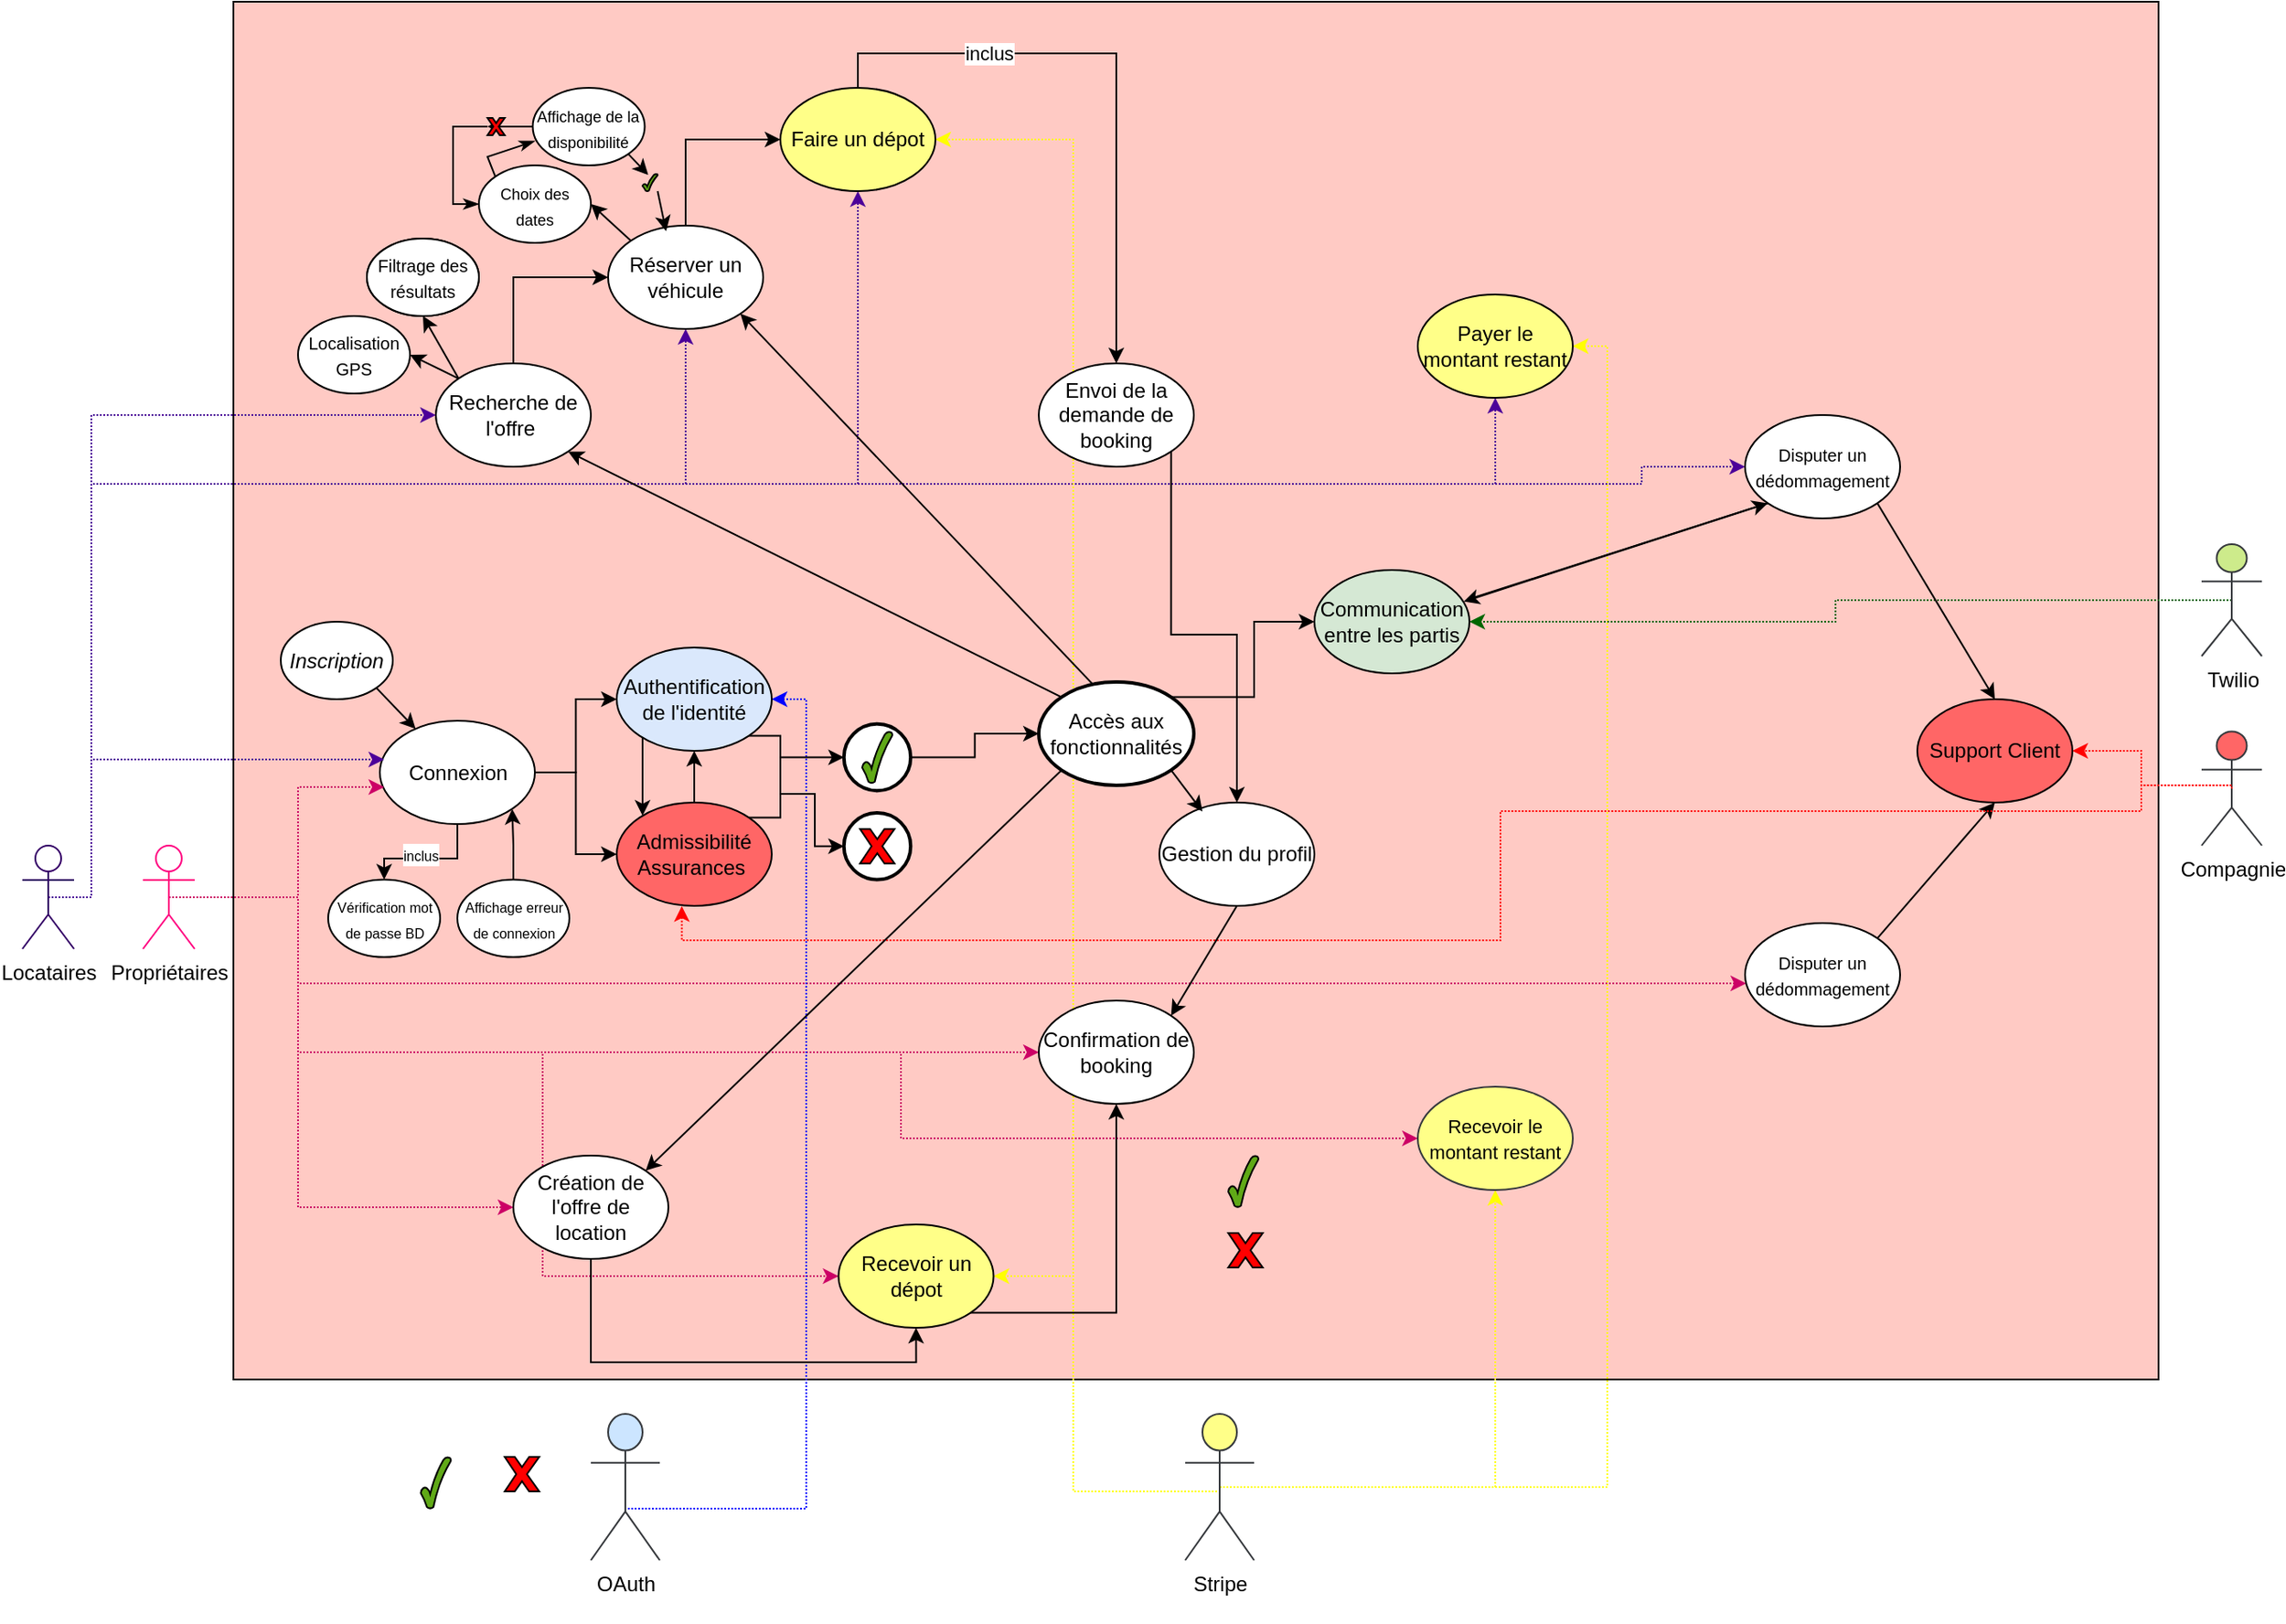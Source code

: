 <mxfile version="24.4.4" type="github">
  <diagram id="R2lEEEUBdFMjLlhIrx00" name="Page-1">
    <mxGraphModel dx="2284" dy="780" grid="1" gridSize="10" guides="1" tooltips="1" connect="1" arrows="1" fold="1" page="1" pageScale="1" pageWidth="850" pageHeight="1100" math="0" shadow="0" extFonts="Permanent Marker^https://fonts.googleapis.com/css?family=Permanent+Marker">
      <root>
        <mxCell id="0" />
        <mxCell id="1" parent="0" />
        <mxCell id="8UbPj4sn8m6KC2orrcHc-167" value="" style="rounded=0;whiteSpace=wrap;html=1;fillColor=#FFCAC4;" parent="1" vertex="1">
          <mxGeometry x="102.5" y="60" width="1117.5" height="800" as="geometry" />
        </mxCell>
        <mxCell id="8UbPj4sn8m6KC2orrcHc-104" value="" style="edgeStyle=orthogonalEdgeStyle;rounded=0;orthogonalLoop=1;jettySize=auto;html=1;" parent="1" source="8UbPj4sn8m6KC2orrcHc-20" target="8UbPj4sn8m6KC2orrcHc-78" edge="1">
          <mxGeometry relative="1" as="geometry" />
        </mxCell>
        <mxCell id="8UbPj4sn8m6KC2orrcHc-106" style="edgeStyle=orthogonalEdgeStyle;rounded=0;orthogonalLoop=1;jettySize=auto;html=1;entryX=0;entryY=0.5;entryDx=0;entryDy=0;" parent="1" source="8UbPj4sn8m6KC2orrcHc-20" target="8UbPj4sn8m6KC2orrcHc-74" edge="1">
          <mxGeometry relative="1" as="geometry" />
        </mxCell>
        <mxCell id="8UbPj4sn8m6KC2orrcHc-134" style="edgeStyle=orthogonalEdgeStyle;rounded=0;orthogonalLoop=1;jettySize=auto;html=1;exitX=0.5;exitY=1;exitDx=0;exitDy=0;entryX=0.5;entryY=0;entryDx=0;entryDy=0;" parent="1" source="8UbPj4sn8m6KC2orrcHc-20" target="8UbPj4sn8m6KC2orrcHc-72" edge="1">
          <mxGeometry relative="1" as="geometry" />
        </mxCell>
        <mxCell id="8UbPj4sn8m6KC2orrcHc-166" value="&lt;font style=&quot;font-size: 8px;&quot;&gt;inclus&lt;/font&gt;" style="edgeLabel;html=1;align=center;verticalAlign=middle;resizable=0;points=[];" parent="8UbPj4sn8m6KC2orrcHc-134" vertex="1" connectable="0">
          <mxGeometry x="-0.138" relative="1" as="geometry">
            <mxPoint x="-10" y="-3" as="offset" />
          </mxGeometry>
        </mxCell>
        <mxCell id="8UbPj4sn8m6KC2orrcHc-20" value="Connexion" style="ellipse;whiteSpace=wrap;html=1;" parent="1" vertex="1">
          <mxGeometry x="187.5" y="477.5" width="90" height="60" as="geometry" />
        </mxCell>
        <mxCell id="8UbPj4sn8m6KC2orrcHc-121" style="edgeStyle=orthogonalEdgeStyle;rounded=0;orthogonalLoop=1;jettySize=auto;html=1;exitX=0.5;exitY=0.5;exitDx=0;exitDy=0;exitPerimeter=0;entryX=0.5;entryY=1;entryDx=0;entryDy=0;strokeColor=#4C0099;dashed=1;dashPattern=1 1;" parent="1" source="8UbPj4sn8m6KC2orrcHc-21" target="8UbPj4sn8m6KC2orrcHc-68" edge="1">
          <mxGeometry relative="1" as="geometry">
            <Array as="points">
              <mxPoint x="20" y="580" />
              <mxPoint x="20" y="340" />
              <mxPoint x="365" y="340" />
            </Array>
          </mxGeometry>
        </mxCell>
        <mxCell id="8UbPj4sn8m6KC2orrcHc-122" style="edgeStyle=orthogonalEdgeStyle;rounded=0;orthogonalLoop=1;jettySize=auto;html=1;exitX=0.5;exitY=0.5;exitDx=0;exitDy=0;exitPerimeter=0;entryX=0.5;entryY=1;entryDx=0;entryDy=0;strokeColor=#4C0099;dashed=1;dashPattern=1 1;" parent="1" source="8UbPj4sn8m6KC2orrcHc-21" target="8UbPj4sn8m6KC2orrcHc-69" edge="1">
          <mxGeometry relative="1" as="geometry">
            <Array as="points">
              <mxPoint x="20" y="580" />
              <mxPoint x="20" y="340" />
              <mxPoint x="465" y="340" />
            </Array>
          </mxGeometry>
        </mxCell>
        <mxCell id="8UbPj4sn8m6KC2orrcHc-123" style="edgeStyle=orthogonalEdgeStyle;rounded=0;orthogonalLoop=1;jettySize=auto;html=1;exitX=0.5;exitY=0.5;exitDx=0;exitDy=0;exitPerimeter=0;entryX=0.5;entryY=1;entryDx=0;entryDy=0;strokeColor=#4C0099;dashed=1;dashPattern=1 1;" parent="1" source="8UbPj4sn8m6KC2orrcHc-21" target="8UbPj4sn8m6KC2orrcHc-70" edge="1">
          <mxGeometry relative="1" as="geometry">
            <Array as="points">
              <mxPoint x="20" y="580" />
              <mxPoint x="20" y="340" />
              <mxPoint x="835" y="340" />
            </Array>
          </mxGeometry>
        </mxCell>
        <mxCell id="8UbPj4sn8m6KC2orrcHc-124" style="edgeStyle=orthogonalEdgeStyle;rounded=0;orthogonalLoop=1;jettySize=auto;html=1;exitX=0.5;exitY=0.5;exitDx=0;exitDy=0;exitPerimeter=0;entryX=0;entryY=0.5;entryDx=0;entryDy=0;strokeColor=#4C0099;dashed=1;dashPattern=1 1;" parent="1" source="8UbPj4sn8m6KC2orrcHc-21" target="8UbPj4sn8m6KC2orrcHc-55" edge="1">
          <mxGeometry relative="1" as="geometry">
            <Array as="points">
              <mxPoint x="20" y="580" />
              <mxPoint x="20" y="300" />
            </Array>
          </mxGeometry>
        </mxCell>
        <mxCell id="8UbPj4sn8m6KC2orrcHc-141" style="edgeStyle=orthogonalEdgeStyle;rounded=0;orthogonalLoop=1;jettySize=auto;html=1;exitX=0.5;exitY=0.5;exitDx=0;exitDy=0;exitPerimeter=0;entryX=0;entryY=0.5;entryDx=0;entryDy=0;strokeColor=#4C0099;dashed=1;dashPattern=1 1;" parent="1" source="8UbPj4sn8m6KC2orrcHc-21" target="8UbPj4sn8m6KC2orrcHc-79" edge="1">
          <mxGeometry relative="1" as="geometry">
            <Array as="points">
              <mxPoint x="20" y="580" />
              <mxPoint x="20" y="340" />
              <mxPoint x="920" y="340" />
              <mxPoint x="920" y="330" />
            </Array>
          </mxGeometry>
        </mxCell>
        <mxCell id="ww85tFQXNr1Mdo3t6wqq-46" style="edgeStyle=orthogonalEdgeStyle;rounded=0;orthogonalLoop=1;jettySize=auto;html=1;exitX=0.5;exitY=0.5;exitDx=0;exitDy=0;exitPerimeter=0;strokeColor=#4C0099;dashed=1;dashPattern=1 1;" edge="1" parent="1" source="8UbPj4sn8m6KC2orrcHc-21">
          <mxGeometry relative="1" as="geometry">
            <mxPoint x="190" y="500" as="targetPoint" />
            <Array as="points">
              <mxPoint x="20" y="580" />
              <mxPoint x="20" y="500" />
              <mxPoint x="187" y="500" />
            </Array>
          </mxGeometry>
        </mxCell>
        <mxCell id="8UbPj4sn8m6KC2orrcHc-21" value="Locataires" style="shape=umlActor;verticalLabelPosition=bottom;verticalAlign=top;html=1;outlineConnect=0;strokeColor=#330066;" parent="1" vertex="1">
          <mxGeometry x="-20" y="550" width="30" height="60" as="geometry" />
        </mxCell>
        <mxCell id="8UbPj4sn8m6KC2orrcHc-135" style="edgeStyle=orthogonalEdgeStyle;rounded=0;orthogonalLoop=1;jettySize=auto;html=1;exitX=0.5;exitY=0.5;exitDx=0;exitDy=0;exitPerimeter=0;entryX=0;entryY=0.5;entryDx=0;entryDy=0;strokeColor=#CC0066;dashed=1;dashPattern=1 1;" parent="1" source="8UbPj4sn8m6KC2orrcHc-22" target="8UbPj4sn8m6KC2orrcHc-73" edge="1">
          <mxGeometry relative="1" as="geometry">
            <Array as="points">
              <mxPoint x="140" y="580" />
              <mxPoint x="140" y="760" />
            </Array>
          </mxGeometry>
        </mxCell>
        <mxCell id="8UbPj4sn8m6KC2orrcHc-136" style="edgeStyle=orthogonalEdgeStyle;rounded=0;orthogonalLoop=1;jettySize=auto;html=1;exitX=0.5;exitY=0.5;exitDx=0;exitDy=0;exitPerimeter=0;entryX=0;entryY=0.5;entryDx=0;entryDy=0;strokeColor=#CC0066;dashed=1;dashPattern=1 1;" parent="1" source="8UbPj4sn8m6KC2orrcHc-22" target="8UbPj4sn8m6KC2orrcHc-28" edge="1">
          <mxGeometry relative="1" as="geometry">
            <Array as="points">
              <mxPoint x="140" y="580" />
              <mxPoint x="140" y="670" />
            </Array>
          </mxGeometry>
        </mxCell>
        <mxCell id="8UbPj4sn8m6KC2orrcHc-137" style="edgeStyle=orthogonalEdgeStyle;rounded=0;orthogonalLoop=1;jettySize=auto;html=1;exitX=0.5;exitY=0.5;exitDx=0;exitDy=0;exitPerimeter=0;entryX=0;entryY=0.5;entryDx=0;entryDy=0;strokeColor=#CC0066;dashed=1;dashPattern=1 1;" parent="1" source="8UbPj4sn8m6KC2orrcHc-22" target="8UbPj4sn8m6KC2orrcHc-82" edge="1">
          <mxGeometry relative="1" as="geometry">
            <Array as="points">
              <mxPoint x="140" y="580" />
              <mxPoint x="140" y="670" />
              <mxPoint x="282" y="670" />
              <mxPoint x="282" y="800" />
            </Array>
          </mxGeometry>
        </mxCell>
        <mxCell id="8UbPj4sn8m6KC2orrcHc-138" style="edgeStyle=orthogonalEdgeStyle;rounded=0;orthogonalLoop=1;jettySize=auto;html=1;exitX=0.5;exitY=0.5;exitDx=0;exitDy=0;exitPerimeter=0;entryX=0;entryY=0.5;entryDx=0;entryDy=0;strokeColor=#CC0066;dashed=1;dashPattern=1 1;" parent="1" source="8UbPj4sn8m6KC2orrcHc-22" target="8UbPj4sn8m6KC2orrcHc-83" edge="1">
          <mxGeometry relative="1" as="geometry">
            <Array as="points">
              <mxPoint x="140" y="580" />
              <mxPoint x="140" y="670" />
              <mxPoint x="490" y="670" />
              <mxPoint x="490" y="720" />
            </Array>
          </mxGeometry>
        </mxCell>
        <mxCell id="8UbPj4sn8m6KC2orrcHc-157" style="edgeStyle=orthogonalEdgeStyle;rounded=0;orthogonalLoop=1;jettySize=auto;html=1;exitX=0.5;exitY=0.5;exitDx=0;exitDy=0;exitPerimeter=0;strokeColor=#CC0066;dashed=1;dashPattern=1 1;" parent="1" source="8UbPj4sn8m6KC2orrcHc-22" target="8UbPj4sn8m6KC2orrcHc-76" edge="1">
          <mxGeometry relative="1" as="geometry">
            <Array as="points">
              <mxPoint x="140" y="580" />
              <mxPoint x="140" y="630" />
            </Array>
          </mxGeometry>
        </mxCell>
        <mxCell id="ww85tFQXNr1Mdo3t6wqq-47" style="edgeStyle=orthogonalEdgeStyle;rounded=0;orthogonalLoop=1;jettySize=auto;html=1;exitX=0.5;exitY=0.5;exitDx=0;exitDy=0;exitPerimeter=0;dashed=1;dashPattern=1 1;strokeColor=#CC0066;" edge="1" parent="1" source="8UbPj4sn8m6KC2orrcHc-22">
          <mxGeometry relative="1" as="geometry">
            <mxPoint x="190" y="516" as="targetPoint" />
            <Array as="points">
              <mxPoint x="140" y="580" />
              <mxPoint x="140" y="516" />
            </Array>
          </mxGeometry>
        </mxCell>
        <mxCell id="8UbPj4sn8m6KC2orrcHc-22" value="Propriétaires" style="shape=umlActor;verticalLabelPosition=bottom;verticalAlign=top;html=1;outlineConnect=0;strokeColor=#FF0080;" parent="1" vertex="1">
          <mxGeometry x="50" y="550" width="30" height="60" as="geometry" />
        </mxCell>
        <mxCell id="8UbPj4sn8m6KC2orrcHc-128" style="edgeStyle=orthogonalEdgeStyle;rounded=0;orthogonalLoop=1;jettySize=auto;html=1;exitX=0.5;exitY=0.5;exitDx=0;exitDy=0;exitPerimeter=0;entryX=0.5;entryY=1;entryDx=0;entryDy=0;dashed=1;dashPattern=1 1;strokeColor=#FFFF00;" parent="1" source="8UbPj4sn8m6KC2orrcHc-23" target="8UbPj4sn8m6KC2orrcHc-83" edge="1">
          <mxGeometry relative="1" as="geometry" />
        </mxCell>
        <mxCell id="8UbPj4sn8m6KC2orrcHc-129" style="edgeStyle=orthogonalEdgeStyle;rounded=0;orthogonalLoop=1;jettySize=auto;html=1;exitX=0.5;exitY=0.5;exitDx=0;exitDy=0;exitPerimeter=0;entryX=1;entryY=0.5;entryDx=0;entryDy=0;dashed=1;dashPattern=1 1;strokeColor=#FFFF00;" parent="1" source="8UbPj4sn8m6KC2orrcHc-23" target="8UbPj4sn8m6KC2orrcHc-70" edge="1">
          <mxGeometry relative="1" as="geometry" />
        </mxCell>
        <mxCell id="8UbPj4sn8m6KC2orrcHc-130" style="edgeStyle=orthogonalEdgeStyle;rounded=0;orthogonalLoop=1;jettySize=auto;html=1;exitX=0.5;exitY=0.5;exitDx=0;exitDy=0;exitPerimeter=0;entryX=1;entryY=0.5;entryDx=0;entryDy=0;dashed=1;dashPattern=1 1;strokeColor=#FFFF00;" parent="1" source="8UbPj4sn8m6KC2orrcHc-23" target="8UbPj4sn8m6KC2orrcHc-82" edge="1">
          <mxGeometry relative="1" as="geometry">
            <Array as="points">
              <mxPoint x="590" y="925" />
              <mxPoint x="590" y="800" />
            </Array>
          </mxGeometry>
        </mxCell>
        <mxCell id="8UbPj4sn8m6KC2orrcHc-131" style="edgeStyle=orthogonalEdgeStyle;rounded=0;orthogonalLoop=1;jettySize=auto;html=1;exitX=0.5;exitY=0.5;exitDx=0;exitDy=0;exitPerimeter=0;entryX=1;entryY=0.5;entryDx=0;entryDy=0;dashed=1;dashPattern=1 1;strokeColor=#FFFF00;" parent="1" source="8UbPj4sn8m6KC2orrcHc-23" target="8UbPj4sn8m6KC2orrcHc-69" edge="1">
          <mxGeometry relative="1" as="geometry">
            <Array as="points">
              <mxPoint x="590" y="925" />
              <mxPoint x="590" y="140" />
            </Array>
          </mxGeometry>
        </mxCell>
        <mxCell id="8UbPj4sn8m6KC2orrcHc-23" value="Stripe&lt;div&gt;&lt;br&gt;&lt;/div&gt;" style="shape=umlActor;verticalLabelPosition=bottom;verticalAlign=top;html=1;outlineConnect=0;fillColor=#ffff88;strokeColor=#36393d;" parent="1" vertex="1">
          <mxGeometry x="655" y="880" width="40" height="85" as="geometry" />
        </mxCell>
        <mxCell id="8UbPj4sn8m6KC2orrcHc-126" style="edgeStyle=orthogonalEdgeStyle;rounded=0;orthogonalLoop=1;jettySize=auto;html=1;exitX=0.5;exitY=0.5;exitDx=0;exitDy=0;exitPerimeter=0;entryX=1;entryY=0.5;entryDx=0;entryDy=0;dashed=1;dashPattern=1 1;fillColor=#cdeb8b;strokeColor=#006600;" parent="1" source="8UbPj4sn8m6KC2orrcHc-24" target="8UbPj4sn8m6KC2orrcHc-71" edge="1">
          <mxGeometry relative="1" as="geometry" />
        </mxCell>
        <mxCell id="8UbPj4sn8m6KC2orrcHc-24" value="Twilio" style="shape=umlActor;verticalLabelPosition=bottom;verticalAlign=top;html=1;outlineConnect=0;fillColor=#cdeb8b;strokeColor=#36393d;" parent="1" vertex="1">
          <mxGeometry x="1245" y="375" width="35" height="65" as="geometry" />
        </mxCell>
        <mxCell id="8UbPj4sn8m6KC2orrcHc-132" style="edgeStyle=orthogonalEdgeStyle;rounded=0;orthogonalLoop=1;jettySize=auto;html=1;exitX=0.5;exitY=0.5;exitDx=0;exitDy=0;exitPerimeter=0;entryX=1;entryY=0.5;entryDx=0;entryDy=0;dashed=1;dashPattern=1 1;strokeColor=#0000FF;" parent="1" source="8UbPj4sn8m6KC2orrcHc-25" target="8UbPj4sn8m6KC2orrcHc-78" edge="1">
          <mxGeometry relative="1" as="geometry">
            <Array as="points">
              <mxPoint x="435" y="935" />
              <mxPoint x="435" y="465" />
            </Array>
          </mxGeometry>
        </mxCell>
        <mxCell id="8UbPj4sn8m6KC2orrcHc-25" value="OAuth" style="shape=umlActor;verticalLabelPosition=bottom;verticalAlign=top;html=1;outlineConnect=0;fillColor=#cce5ff;strokeColor=#36393d;" parent="1" vertex="1">
          <mxGeometry x="310" y="880" width="40" height="85" as="geometry" />
        </mxCell>
        <mxCell id="8UbPj4sn8m6KC2orrcHc-127" style="edgeStyle=orthogonalEdgeStyle;rounded=0;orthogonalLoop=1;jettySize=auto;html=1;exitX=0.5;exitY=0.5;exitDx=0;exitDy=0;exitPerimeter=0;entryX=1;entryY=0.5;entryDx=0;entryDy=0;dashed=1;dashPattern=1 1;strokeColor=#FF0000;" parent="1" source="8UbPj4sn8m6KC2orrcHc-27" target="8UbPj4sn8m6KC2orrcHc-75" edge="1">
          <mxGeometry relative="1" as="geometry">
            <Array as="points">
              <mxPoint x="1210" y="515" />
              <mxPoint x="1210" y="495" />
            </Array>
          </mxGeometry>
        </mxCell>
        <mxCell id="8UbPj4sn8m6KC2orrcHc-27" value="Compagnie&lt;div&gt;&lt;br&gt;&lt;/div&gt;" style="shape=umlActor;verticalLabelPosition=bottom;verticalAlign=top;html=1;outlineConnect=0;fillColor=#FF6666;strokeColor=#36393d;" parent="1" vertex="1">
          <mxGeometry x="1245" y="483.75" width="35" height="66.25" as="geometry" />
        </mxCell>
        <mxCell id="8UbPj4sn8m6KC2orrcHc-28" value="Confirmation de booking" style="ellipse;whiteSpace=wrap;html=1;strokeColor=#000000;" parent="1" vertex="1">
          <mxGeometry x="570" y="640" width="90" height="60" as="geometry" />
        </mxCell>
        <mxCell id="8UbPj4sn8m6KC2orrcHc-171" style="edgeStyle=orthogonalEdgeStyle;rounded=0;orthogonalLoop=1;jettySize=auto;html=1;exitX=0.5;exitY=0;exitDx=0;exitDy=0;entryX=0;entryY=0.5;entryDx=0;entryDy=0;" parent="1" source="8UbPj4sn8m6KC2orrcHc-55" target="8UbPj4sn8m6KC2orrcHc-68" edge="1">
          <mxGeometry relative="1" as="geometry" />
        </mxCell>
        <mxCell id="ww85tFQXNr1Mdo3t6wqq-34" style="edgeStyle=none;rounded=0;orthogonalLoop=1;jettySize=auto;html=1;exitX=0;exitY=0;exitDx=0;exitDy=0;entryX=0.5;entryY=1;entryDx=0;entryDy=0;" edge="1" parent="1" source="8UbPj4sn8m6KC2orrcHc-55" target="ww85tFQXNr1Mdo3t6wqq-3">
          <mxGeometry relative="1" as="geometry" />
        </mxCell>
        <mxCell id="ww85tFQXNr1Mdo3t6wqq-35" style="edgeStyle=none;rounded=0;orthogonalLoop=1;jettySize=auto;html=1;exitX=0;exitY=0;exitDx=0;exitDy=0;entryX=1;entryY=0.5;entryDx=0;entryDy=0;" edge="1" parent="1" source="8UbPj4sn8m6KC2orrcHc-55" target="ww85tFQXNr1Mdo3t6wqq-1">
          <mxGeometry relative="1" as="geometry" />
        </mxCell>
        <mxCell id="8UbPj4sn8m6KC2orrcHc-55" value="Recherche de l&#39;offre&amp;nbsp;" style="ellipse;whiteSpace=wrap;html=1;strokeColor=#000000;" parent="1" vertex="1">
          <mxGeometry x="220" y="270" width="90" height="60" as="geometry" />
        </mxCell>
        <mxCell id="8UbPj4sn8m6KC2orrcHc-169" style="edgeStyle=orthogonalEdgeStyle;rounded=0;orthogonalLoop=1;jettySize=auto;html=1;exitX=0.5;exitY=0;exitDx=0;exitDy=0;entryX=0;entryY=0.5;entryDx=0;entryDy=0;" parent="1" source="8UbPj4sn8m6KC2orrcHc-68" target="8UbPj4sn8m6KC2orrcHc-69" edge="1">
          <mxGeometry relative="1" as="geometry" />
        </mxCell>
        <mxCell id="ww85tFQXNr1Mdo3t6wqq-12" style="edgeStyle=none;rounded=0;orthogonalLoop=1;jettySize=auto;html=1;exitX=0;exitY=0;exitDx=0;exitDy=0;entryX=1;entryY=0.5;entryDx=0;entryDy=0;" edge="1" parent="1" source="8UbPj4sn8m6KC2orrcHc-68" target="ww85tFQXNr1Mdo3t6wqq-4">
          <mxGeometry relative="1" as="geometry" />
        </mxCell>
        <mxCell id="8UbPj4sn8m6KC2orrcHc-68" value="Réserver un véhicule" style="ellipse;whiteSpace=wrap;html=1;strokeColor=#000000;" parent="1" vertex="1">
          <mxGeometry x="320" y="190" width="90" height="60" as="geometry" />
        </mxCell>
        <mxCell id="8UbPj4sn8m6KC2orrcHc-144" style="edgeStyle=orthogonalEdgeStyle;rounded=0;orthogonalLoop=1;jettySize=auto;html=1;exitX=0.5;exitY=0;exitDx=0;exitDy=0;entryX=0.5;entryY=0;entryDx=0;entryDy=0;" parent="1" source="8UbPj4sn8m6KC2orrcHc-69" target="8UbPj4sn8m6KC2orrcHc-92" edge="1">
          <mxGeometry relative="1" as="geometry" />
        </mxCell>
        <mxCell id="8UbPj4sn8m6KC2orrcHc-145" value="inclus" style="edgeLabel;html=1;align=center;verticalAlign=middle;resizable=0;points=[];" parent="8UbPj4sn8m6KC2orrcHc-144" vertex="1" connectable="0">
          <mxGeometry x="-0.452" relative="1" as="geometry">
            <mxPoint as="offset" />
          </mxGeometry>
        </mxCell>
        <mxCell id="8UbPj4sn8m6KC2orrcHc-69" value="Faire un dépot" style="ellipse;whiteSpace=wrap;html=1;fillColor=#ffff88;strokeColor=#000000;" parent="1" vertex="1">
          <mxGeometry x="420" y="110" width="90" height="60" as="geometry" />
        </mxCell>
        <mxCell id="8UbPj4sn8m6KC2orrcHc-70" value="Payer le montant restant" style="ellipse;whiteSpace=wrap;html=1;fillColor=#ffff88;strokeColor=#000000;" parent="1" vertex="1">
          <mxGeometry x="790" y="230" width="90" height="60" as="geometry" />
        </mxCell>
        <mxCell id="ww85tFQXNr1Mdo3t6wqq-37" style="edgeStyle=none;rounded=0;orthogonalLoop=1;jettySize=auto;html=1;exitX=0.989;exitY=0.286;exitDx=0;exitDy=0;entryX=0;entryY=1;entryDx=0;entryDy=0;exitPerimeter=0;" edge="1" parent="1" source="8UbPj4sn8m6KC2orrcHc-71" target="8UbPj4sn8m6KC2orrcHc-79">
          <mxGeometry relative="1" as="geometry" />
        </mxCell>
        <mxCell id="8UbPj4sn8m6KC2orrcHc-71" value="Communication entre les partis" style="ellipse;whiteSpace=wrap;html=1;fillColor=#d5e8d4;strokeColor=#000000;" parent="1" vertex="1">
          <mxGeometry x="730" y="390" width="90" height="60" as="geometry" />
        </mxCell>
        <mxCell id="8UbPj4sn8m6KC2orrcHc-72" value="&lt;div style=&quot;&quot;&gt;&lt;span style=&quot;background-color: initial;&quot;&gt;&lt;font style=&quot;font-size: 8px;&quot;&gt;Vérification mot de passe BD&lt;/font&gt;&lt;/span&gt;&lt;/div&gt;" style="ellipse;whiteSpace=wrap;html=1;fillColor=#FFFFFF;strokeColor=#000000;align=center;" parent="1" vertex="1">
          <mxGeometry x="157.5" y="569.75" width="65" height="45" as="geometry" />
        </mxCell>
        <mxCell id="8UbPj4sn8m6KC2orrcHc-177" style="edgeStyle=orthogonalEdgeStyle;rounded=0;orthogonalLoop=1;jettySize=auto;html=1;exitX=0.5;exitY=1;exitDx=0;exitDy=0;entryX=0.5;entryY=1;entryDx=0;entryDy=0;" parent="1" source="8UbPj4sn8m6KC2orrcHc-73" target="8UbPj4sn8m6KC2orrcHc-82" edge="1">
          <mxGeometry relative="1" as="geometry" />
        </mxCell>
        <mxCell id="8UbPj4sn8m6KC2orrcHc-73" value="Création de l&#39;offre de location" style="ellipse;whiteSpace=wrap;html=1;strokeColor=#000000;" parent="1" vertex="1">
          <mxGeometry x="265" y="730" width="90" height="60" as="geometry" />
        </mxCell>
        <mxCell id="8UbPj4sn8m6KC2orrcHc-154" style="edgeStyle=orthogonalEdgeStyle;rounded=0;orthogonalLoop=1;jettySize=auto;html=1;exitX=0.5;exitY=0;exitDx=0;exitDy=0;entryX=0.5;entryY=1;entryDx=0;entryDy=0;" parent="1" source="8UbPj4sn8m6KC2orrcHc-74" target="8UbPj4sn8m6KC2orrcHc-78" edge="1">
          <mxGeometry relative="1" as="geometry" />
        </mxCell>
        <mxCell id="8UbPj4sn8m6KC2orrcHc-164" style="edgeStyle=orthogonalEdgeStyle;rounded=0;orthogonalLoop=1;jettySize=auto;html=1;exitX=1;exitY=0;exitDx=0;exitDy=0;entryX=0;entryY=0.5;entryDx=0;entryDy=0;" parent="1" source="8UbPj4sn8m6KC2orrcHc-74" target="8UbPj4sn8m6KC2orrcHc-150" edge="1">
          <mxGeometry relative="1" as="geometry">
            <Array as="points">
              <mxPoint x="420" y="534" />
              <mxPoint x="420" y="499" />
            </Array>
          </mxGeometry>
        </mxCell>
        <mxCell id="8UbPj4sn8m6KC2orrcHc-74" value="Admissibilité Assurances&amp;nbsp;" style="ellipse;whiteSpace=wrap;html=1;fillColor=#FF6666;strokeColor=#000000;" parent="1" vertex="1">
          <mxGeometry x="325" y="525" width="90" height="60" as="geometry" />
        </mxCell>
        <mxCell id="8UbPj4sn8m6KC2orrcHc-75" value="Support Client" style="ellipse;whiteSpace=wrap;html=1;fillColor=#FF6666;strokeColor=#000000;" parent="1" vertex="1">
          <mxGeometry x="1080" y="465" width="90" height="60" as="geometry" />
        </mxCell>
        <mxCell id="8UbPj4sn8m6KC2orrcHc-182" style="rounded=0;orthogonalLoop=1;jettySize=auto;html=1;exitX=1;exitY=0;exitDx=0;exitDy=0;entryX=0.5;entryY=1;entryDx=0;entryDy=0;" parent="1" source="8UbPj4sn8m6KC2orrcHc-76" target="8UbPj4sn8m6KC2orrcHc-75" edge="1">
          <mxGeometry relative="1" as="geometry" />
        </mxCell>
        <mxCell id="8UbPj4sn8m6KC2orrcHc-76" value="&lt;font style=&quot;font-size: 10px;&quot;&gt;Disputer un dédommagement&lt;/font&gt;" style="ellipse;whiteSpace=wrap;html=1;strokeColor=#000000;" parent="1" vertex="1">
          <mxGeometry x="980" y="595" width="90" height="60" as="geometry" />
        </mxCell>
        <mxCell id="8UbPj4sn8m6KC2orrcHc-153" style="edgeStyle=orthogonalEdgeStyle;rounded=0;orthogonalLoop=1;jettySize=auto;html=1;" parent="1" source="8UbPj4sn8m6KC2orrcHc-78" target="8UbPj4sn8m6KC2orrcHc-74" edge="1">
          <mxGeometry relative="1" as="geometry">
            <Array as="points">
              <mxPoint x="340" y="510" />
              <mxPoint x="340" y="510" />
            </Array>
          </mxGeometry>
        </mxCell>
        <mxCell id="8UbPj4sn8m6KC2orrcHc-163" style="edgeStyle=orthogonalEdgeStyle;rounded=0;orthogonalLoop=1;jettySize=auto;html=1;exitX=1;exitY=1;exitDx=0;exitDy=0;entryX=0;entryY=0.5;entryDx=0;entryDy=0;" parent="1" source="8UbPj4sn8m6KC2orrcHc-78" target="8UbPj4sn8m6KC2orrcHc-152" edge="1">
          <mxGeometry relative="1" as="geometry">
            <Array as="points">
              <mxPoint x="420" y="486" />
              <mxPoint x="420" y="520" />
              <mxPoint x="440" y="520" />
              <mxPoint x="440" y="550" />
            </Array>
          </mxGeometry>
        </mxCell>
        <mxCell id="8UbPj4sn8m6KC2orrcHc-78" value="Authentification de l&#39;identité" style="ellipse;whiteSpace=wrap;html=1;fillColor=#dae8fc;strokeColor=#000000;" parent="1" vertex="1">
          <mxGeometry x="325" y="435" width="90" height="60" as="geometry" />
        </mxCell>
        <mxCell id="8UbPj4sn8m6KC2orrcHc-183" style="rounded=0;orthogonalLoop=1;jettySize=auto;html=1;exitX=1;exitY=1;exitDx=0;exitDy=0;entryX=0.5;entryY=0;entryDx=0;entryDy=0;" parent="1" source="8UbPj4sn8m6KC2orrcHc-79" target="8UbPj4sn8m6KC2orrcHc-75" edge="1">
          <mxGeometry relative="1" as="geometry" />
        </mxCell>
        <mxCell id="ww85tFQXNr1Mdo3t6wqq-36" style="edgeStyle=none;rounded=0;orthogonalLoop=1;jettySize=auto;html=1;exitX=0;exitY=1;exitDx=0;exitDy=0;entryX=0.963;entryY=0.305;entryDx=0;entryDy=0;entryPerimeter=0;" edge="1" parent="1" source="8UbPj4sn8m6KC2orrcHc-79" target="8UbPj4sn8m6KC2orrcHc-71">
          <mxGeometry relative="1" as="geometry" />
        </mxCell>
        <mxCell id="8UbPj4sn8m6KC2orrcHc-79" value="&lt;font style=&quot;font-size: 10px;&quot;&gt;Disputer un dédommagement&lt;/font&gt;" style="ellipse;whiteSpace=wrap;html=1;strokeColor=#000000;" parent="1" vertex="1">
          <mxGeometry x="980" y="300" width="90" height="60" as="geometry" />
        </mxCell>
        <mxCell id="8UbPj4sn8m6KC2orrcHc-178" style="edgeStyle=orthogonalEdgeStyle;rounded=0;orthogonalLoop=1;jettySize=auto;html=1;exitX=1;exitY=1;exitDx=0;exitDy=0;entryX=0.5;entryY=1;entryDx=0;entryDy=0;" parent="1" source="8UbPj4sn8m6KC2orrcHc-82" target="8UbPj4sn8m6KC2orrcHc-28" edge="1">
          <mxGeometry relative="1" as="geometry" />
        </mxCell>
        <mxCell id="8UbPj4sn8m6KC2orrcHc-82" value="Recevoir un dépot" style="ellipse;whiteSpace=wrap;html=1;fillColor=#ffff88;strokeColor=#000000;" parent="1" vertex="1">
          <mxGeometry x="453.75" y="770" width="90" height="60" as="geometry" />
        </mxCell>
        <mxCell id="8UbPj4sn8m6KC2orrcHc-83" value="&lt;font style=&quot;font-size: 11px;&quot;&gt;Recevoir le montant restant&lt;/font&gt;" style="ellipse;whiteSpace=wrap;html=1;fillColor=#ffff88;strokeColor=#36393d;" parent="1" vertex="1">
          <mxGeometry x="790" y="690" width="90" height="60" as="geometry" />
        </mxCell>
        <mxCell id="8UbPj4sn8m6KC2orrcHc-86" value="" style="verticalLabelPosition=bottom;verticalAlign=top;html=1;shape=mxgraph.basic.tick;fillColor=#60a917;fontColor=#ffffff;strokeColor=#000000;" parent="1" vertex="1">
          <mxGeometry x="680" y="730" width="17.5" height="30" as="geometry" />
        </mxCell>
        <mxCell id="8UbPj4sn8m6KC2orrcHc-87" value="" style="verticalLabelPosition=bottom;verticalAlign=top;html=1;shape=mxgraph.basic.x;fillColor=#FF0000;" parent="1" vertex="1">
          <mxGeometry x="680" y="775" width="20" height="20" as="geometry" />
        </mxCell>
        <mxCell id="8UbPj4sn8m6KC2orrcHc-88" value="" style="verticalLabelPosition=bottom;verticalAlign=top;html=1;shape=mxgraph.basic.tick;fillColor=#60a917;fontColor=#ffffff;strokeColor=#000000;" parent="1" vertex="1">
          <mxGeometry x="211.25" y="905" width="17.5" height="30" as="geometry" />
        </mxCell>
        <mxCell id="8UbPj4sn8m6KC2orrcHc-89" value="" style="verticalLabelPosition=bottom;verticalAlign=top;html=1;shape=mxgraph.basic.x;fillColor=#FF0000;" parent="1" vertex="1">
          <mxGeometry x="260" y="905" width="20" height="20" as="geometry" />
        </mxCell>
        <mxCell id="8UbPj4sn8m6KC2orrcHc-184" style="edgeStyle=orthogonalEdgeStyle;rounded=0;orthogonalLoop=1;jettySize=auto;html=1;exitX=1;exitY=1;exitDx=0;exitDy=0;entryX=0.5;entryY=0;entryDx=0;entryDy=0;" parent="1" source="8UbPj4sn8m6KC2orrcHc-92" target="8UbPj4sn8m6KC2orrcHc-173" edge="1">
          <mxGeometry relative="1" as="geometry" />
        </mxCell>
        <mxCell id="8UbPj4sn8m6KC2orrcHc-92" value="Envoi de la demande de booking" style="ellipse;whiteSpace=wrap;html=1;strokeColor=#000000;" parent="1" vertex="1">
          <mxGeometry x="570" y="270" width="90" height="60" as="geometry" />
        </mxCell>
        <mxCell id="8UbPj4sn8m6KC2orrcHc-109" style="edgeStyle=orthogonalEdgeStyle;rounded=0;orthogonalLoop=1;jettySize=auto;html=1;exitX=1;exitY=0;exitDx=0;exitDy=0;entryX=0;entryY=0.5;entryDx=0;entryDy=0;" parent="1" source="8UbPj4sn8m6KC2orrcHc-77" target="8UbPj4sn8m6KC2orrcHc-71" edge="1">
          <mxGeometry relative="1" as="geometry" />
        </mxCell>
        <mxCell id="ww85tFQXNr1Mdo3t6wqq-40" style="edgeStyle=none;rounded=0;orthogonalLoop=1;jettySize=auto;html=1;exitX=0.352;exitY=0.028;exitDx=0;exitDy=0;entryX=1;entryY=1;entryDx=0;entryDy=0;exitPerimeter=0;" edge="1" parent="1" source="8UbPj4sn8m6KC2orrcHc-77" target="8UbPj4sn8m6KC2orrcHc-68">
          <mxGeometry relative="1" as="geometry" />
        </mxCell>
        <mxCell id="8UbPj4sn8m6KC2orrcHc-77" value="Accès aux fonctionnalités" style="ellipse;whiteSpace=wrap;html=1;strokeWidth=2;" parent="1" vertex="1">
          <mxGeometry x="570" y="455" width="90" height="60" as="geometry" />
        </mxCell>
        <mxCell id="8UbPj4sn8m6KC2orrcHc-158" style="edgeStyle=orthogonalEdgeStyle;rounded=0;orthogonalLoop=1;jettySize=auto;html=1;entryX=1;entryY=1;entryDx=0;entryDy=0;" parent="1" source="8UbPj4sn8m6KC2orrcHc-133" target="8UbPj4sn8m6KC2orrcHc-20" edge="1">
          <mxGeometry relative="1" as="geometry" />
        </mxCell>
        <mxCell id="8UbPj4sn8m6KC2orrcHc-133" value="&lt;div style=&quot;&quot;&gt;&lt;font style=&quot;font-size: 8px;&quot;&gt;Affichage erreur de connexion&lt;/font&gt;&lt;/div&gt;" style="ellipse;whiteSpace=wrap;html=1;fillColor=#FFFFFF;strokeColor=#000000;align=center;" parent="1" vertex="1">
          <mxGeometry x="232.5" y="569.75" width="65" height="45" as="geometry" />
        </mxCell>
        <mxCell id="8UbPj4sn8m6KC2orrcHc-165" style="edgeStyle=orthogonalEdgeStyle;rounded=0;orthogonalLoop=1;jettySize=auto;html=1;exitX=1;exitY=0.5;exitDx=0;exitDy=0;entryX=0;entryY=0.5;entryDx=0;entryDy=0;" parent="1" source="8UbPj4sn8m6KC2orrcHc-150" target="8UbPj4sn8m6KC2orrcHc-77" edge="1">
          <mxGeometry relative="1" as="geometry" />
        </mxCell>
        <mxCell id="8UbPj4sn8m6KC2orrcHc-150" value="" style="ellipse;whiteSpace=wrap;html=1;aspect=fixed;strokeWidth=2;strokeColor=#000000;" parent="1" vertex="1">
          <mxGeometry x="456.88" y="479.38" width="38.75" height="38.75" as="geometry" />
        </mxCell>
        <mxCell id="8UbPj4sn8m6KC2orrcHc-58" value="" style="verticalLabelPosition=bottom;verticalAlign=top;html=1;shape=mxgraph.basic.tick;fillColor=#60a917;fontColor=#ffffff;strokeColor=#000000;" parent="1" vertex="1">
          <mxGeometry x="467.5" y="483.75" width="17.5" height="30" as="geometry" />
        </mxCell>
        <mxCell id="8UbPj4sn8m6KC2orrcHc-152" value="" style="ellipse;whiteSpace=wrap;html=1;aspect=fixed;strokeWidth=2;strokeColor=#000000;" parent="1" vertex="1">
          <mxGeometry x="456.88" y="531" width="38.75" height="38.75" as="geometry" />
        </mxCell>
        <mxCell id="8UbPj4sn8m6KC2orrcHc-59" value="" style="verticalLabelPosition=bottom;verticalAlign=top;html=1;shape=mxgraph.basic.x;fillColor=#FF0000;" parent="1" vertex="1">
          <mxGeometry x="466.25" y="540.38" width="20" height="20" as="geometry" />
        </mxCell>
        <mxCell id="8UbPj4sn8m6KC2orrcHc-155" style="edgeStyle=orthogonalEdgeStyle;rounded=0;orthogonalLoop=1;jettySize=auto;html=1;exitX=0.5;exitY=0.5;exitDx=0;exitDy=0;exitPerimeter=0;entryX=0.42;entryY=1.003;entryDx=0;entryDy=0;entryPerimeter=0;dashed=1;dashPattern=1 1;strokeColor=#FF0000;" parent="1" source="8UbPj4sn8m6KC2orrcHc-27" target="8UbPj4sn8m6KC2orrcHc-74" edge="1">
          <mxGeometry relative="1" as="geometry">
            <Array as="points">
              <mxPoint x="1210" y="515" />
              <mxPoint x="1210" y="530" />
              <mxPoint x="838" y="530" />
              <mxPoint x="838" y="605" />
              <mxPoint x="363" y="605" />
            </Array>
          </mxGeometry>
        </mxCell>
        <mxCell id="ww85tFQXNr1Mdo3t6wqq-38" style="edgeStyle=none;rounded=0;orthogonalLoop=1;jettySize=auto;html=1;exitX=0.5;exitY=1;exitDx=0;exitDy=0;entryX=1;entryY=0;entryDx=0;entryDy=0;" edge="1" parent="1" source="8UbPj4sn8m6KC2orrcHc-173" target="8UbPj4sn8m6KC2orrcHc-28">
          <mxGeometry relative="1" as="geometry" />
        </mxCell>
        <mxCell id="8UbPj4sn8m6KC2orrcHc-173" value="Gestion du profil" style="ellipse;whiteSpace=wrap;html=1;" parent="1" vertex="1">
          <mxGeometry x="640" y="525" width="90" height="60" as="geometry" />
        </mxCell>
        <mxCell id="8UbPj4sn8m6KC2orrcHc-174" style="rounded=0;orthogonalLoop=1;jettySize=auto;html=1;exitX=0;exitY=1;exitDx=0;exitDy=0;entryX=1;entryY=0;entryDx=0;entryDy=0;" parent="1" source="8UbPj4sn8m6KC2orrcHc-77" target="8UbPj4sn8m6KC2orrcHc-73" edge="1">
          <mxGeometry relative="1" as="geometry" />
        </mxCell>
        <mxCell id="8UbPj4sn8m6KC2orrcHc-175" style="rounded=0;orthogonalLoop=1;jettySize=auto;html=1;exitX=0;exitY=0;exitDx=0;exitDy=0;entryX=1;entryY=1;entryDx=0;entryDy=0;" parent="1" source="8UbPj4sn8m6KC2orrcHc-77" target="8UbPj4sn8m6KC2orrcHc-55" edge="1">
          <mxGeometry relative="1" as="geometry" />
        </mxCell>
        <mxCell id="ww85tFQXNr1Mdo3t6wqq-1" value="&lt;div style=&quot;&quot;&gt;&lt;span style=&quot;background-color: initial;&quot;&gt;&lt;font style=&quot;font-size: 10px;&quot;&gt;Localisation GPS&lt;/font&gt;&lt;/span&gt;&lt;/div&gt;" style="ellipse;whiteSpace=wrap;html=1;fillColor=#FFFFFF;strokeColor=#000000;align=center;" vertex="1" parent="1">
          <mxGeometry x="140" y="242.5" width="65" height="45" as="geometry" />
        </mxCell>
        <mxCell id="ww85tFQXNr1Mdo3t6wqq-2" value="&lt;div style=&quot;&quot;&gt;&lt;span style=&quot;font-size: 10px;&quot;&gt;Filtrage des résultats&lt;/span&gt;&lt;/div&gt;" style="ellipse;whiteSpace=wrap;html=1;fillColor=#FFFFFF;strokeColor=#000000;align=center;" vertex="1" parent="1">
          <mxGeometry x="180" y="197.5" width="65" height="45" as="geometry" />
        </mxCell>
        <mxCell id="ww85tFQXNr1Mdo3t6wqq-3" value="&lt;div style=&quot;&quot;&gt;&lt;span style=&quot;font-size: 10px;&quot;&gt;Filtrage des résultats&lt;/span&gt;&lt;/div&gt;" style="ellipse;whiteSpace=wrap;html=1;fillColor=#FFFFFF;strokeColor=#000000;align=center;" vertex="1" parent="1">
          <mxGeometry x="180" y="197.5" width="65" height="45" as="geometry" />
        </mxCell>
        <mxCell id="ww85tFQXNr1Mdo3t6wqq-33" style="edgeStyle=none;rounded=0;orthogonalLoop=1;jettySize=auto;html=1;exitX=0;exitY=0;exitDx=0;exitDy=0;endArrow=classicThin;endFill=1;entryX=0.019;entryY=0.687;entryDx=0;entryDy=0;entryPerimeter=0;" edge="1" parent="1" source="ww85tFQXNr1Mdo3t6wqq-4" target="ww85tFQXNr1Mdo3t6wqq-6">
          <mxGeometry relative="1" as="geometry">
            <mxPoint x="276" y="132" as="targetPoint" />
            <Array as="points">
              <mxPoint x="250" y="150" />
            </Array>
          </mxGeometry>
        </mxCell>
        <mxCell id="ww85tFQXNr1Mdo3t6wqq-4" value="&lt;div style=&quot;&quot;&gt;&lt;font style=&quot;font-size: 9px;&quot;&gt;Choix des dates&lt;/font&gt;&lt;br&gt;&lt;/div&gt;" style="ellipse;whiteSpace=wrap;html=1;fillColor=#FFFFFF;strokeColor=#000000;align=center;" vertex="1" parent="1">
          <mxGeometry x="245" y="155" width="65" height="45" as="geometry" />
        </mxCell>
        <mxCell id="ww85tFQXNr1Mdo3t6wqq-29" style="edgeStyle=orthogonalEdgeStyle;rounded=0;orthogonalLoop=1;jettySize=auto;html=1;exitX=0;exitY=0.5;exitDx=0;exitDy=0;entryX=0;entryY=0.5;entryDx=0;entryDy=0;endArrow=classicThin;endFill=1;" edge="1" parent="1" source="ww85tFQXNr1Mdo3t6wqq-8" target="ww85tFQXNr1Mdo3t6wqq-4">
          <mxGeometry relative="1" as="geometry" />
        </mxCell>
        <mxCell id="ww85tFQXNr1Mdo3t6wqq-6" value="&lt;div style=&quot;&quot;&gt;&lt;font style=&quot;font-size: 9px;&quot;&gt;Affichage de la disponibilité&lt;/font&gt;&lt;/div&gt;" style="ellipse;whiteSpace=wrap;html=1;fillColor=#FFFFFF;strokeColor=#000000;align=center;" vertex="1" parent="1">
          <mxGeometry x="276.25" y="110" width="65" height="45" as="geometry" />
        </mxCell>
        <mxCell id="ww85tFQXNr1Mdo3t6wqq-11" style="edgeStyle=none;rounded=0;orthogonalLoop=1;jettySize=auto;html=1;exitX=1;exitY=1;exitDx=0;exitDy=0;entryX=0.374;entryY=0.055;entryDx=0;entryDy=0;entryPerimeter=0;" edge="1" parent="1" source="ww85tFQXNr1Mdo3t6wqq-7" target="8UbPj4sn8m6KC2orrcHc-68">
          <mxGeometry relative="1" as="geometry" />
        </mxCell>
        <mxCell id="ww85tFQXNr1Mdo3t6wqq-14" style="edgeStyle=none;rounded=0;orthogonalLoop=1;jettySize=auto;html=1;exitX=0;exitY=0.5;exitDx=0;exitDy=0;" edge="1" parent="1" source="ww85tFQXNr1Mdo3t6wqq-4" target="ww85tFQXNr1Mdo3t6wqq-4">
          <mxGeometry relative="1" as="geometry" />
        </mxCell>
        <mxCell id="ww85tFQXNr1Mdo3t6wqq-19" value="" style="edgeStyle=none;rounded=0;orthogonalLoop=1;jettySize=auto;html=1;exitX=1;exitY=1;exitDx=0;exitDy=0;entryX=0.374;entryY=0.055;entryDx=0;entryDy=0;entryPerimeter=0;" edge="1" parent="1" source="ww85tFQXNr1Mdo3t6wqq-6" target="ww85tFQXNr1Mdo3t6wqq-7">
          <mxGeometry relative="1" as="geometry">
            <mxPoint x="332" y="148" as="sourcePoint" />
            <mxPoint x="354" y="193" as="targetPoint" />
          </mxGeometry>
        </mxCell>
        <mxCell id="ww85tFQXNr1Mdo3t6wqq-7" value="" style="verticalLabelPosition=bottom;verticalAlign=top;html=1;shape=mxgraph.basic.tick;fillColor=#60a917;fontColor=#ffffff;strokeColor=#000000;" vertex="1" parent="1">
          <mxGeometry x="340" y="160" width="8.75" height="10" as="geometry" />
        </mxCell>
        <mxCell id="ww85tFQXNr1Mdo3t6wqq-32" value="" style="edgeStyle=orthogonalEdgeStyle;rounded=0;orthogonalLoop=1;jettySize=auto;html=1;exitX=0;exitY=0.5;exitDx=0;exitDy=0;entryX=0;entryY=0.5;entryDx=0;entryDy=0;" edge="1" parent="1" source="ww85tFQXNr1Mdo3t6wqq-6" target="ww85tFQXNr1Mdo3t6wqq-8">
          <mxGeometry relative="1" as="geometry">
            <mxPoint x="276" y="132" as="sourcePoint" />
            <mxPoint x="245" y="178" as="targetPoint" />
          </mxGeometry>
        </mxCell>
        <mxCell id="ww85tFQXNr1Mdo3t6wqq-8" value="" style="verticalLabelPosition=bottom;verticalAlign=top;html=1;shape=mxgraph.basic.x;fillColor=#FF0000;" vertex="1" parent="1">
          <mxGeometry x="250" y="127.5" width="10" height="10" as="geometry" />
        </mxCell>
        <mxCell id="ww85tFQXNr1Mdo3t6wqq-39" style="edgeStyle=none;rounded=0;orthogonalLoop=1;jettySize=auto;html=1;exitX=1;exitY=1;exitDx=0;exitDy=0;entryX=0.278;entryY=0.087;entryDx=0;entryDy=0;entryPerimeter=0;" edge="1" parent="1" source="8UbPj4sn8m6KC2orrcHc-77" target="8UbPj4sn8m6KC2orrcHc-173">
          <mxGeometry relative="1" as="geometry" />
        </mxCell>
        <mxCell id="ww85tFQXNr1Mdo3t6wqq-42" style="edgeStyle=none;rounded=0;orthogonalLoop=1;jettySize=auto;html=1;exitX=1;exitY=1;exitDx=0;exitDy=0;" edge="1" parent="1" source="ww85tFQXNr1Mdo3t6wqq-41" target="8UbPj4sn8m6KC2orrcHc-20">
          <mxGeometry relative="1" as="geometry" />
        </mxCell>
        <mxCell id="ww85tFQXNr1Mdo3t6wqq-41" value="&lt;div style=&quot;&quot;&gt;&lt;i&gt;Inscription&lt;/i&gt;&lt;br&gt;&lt;/div&gt;" style="ellipse;whiteSpace=wrap;html=1;fillColor=#FFFFFF;strokeColor=#000000;align=center;" vertex="1" parent="1">
          <mxGeometry x="130" y="420" width="65" height="45" as="geometry" />
        </mxCell>
      </root>
    </mxGraphModel>
  </diagram>
</mxfile>
